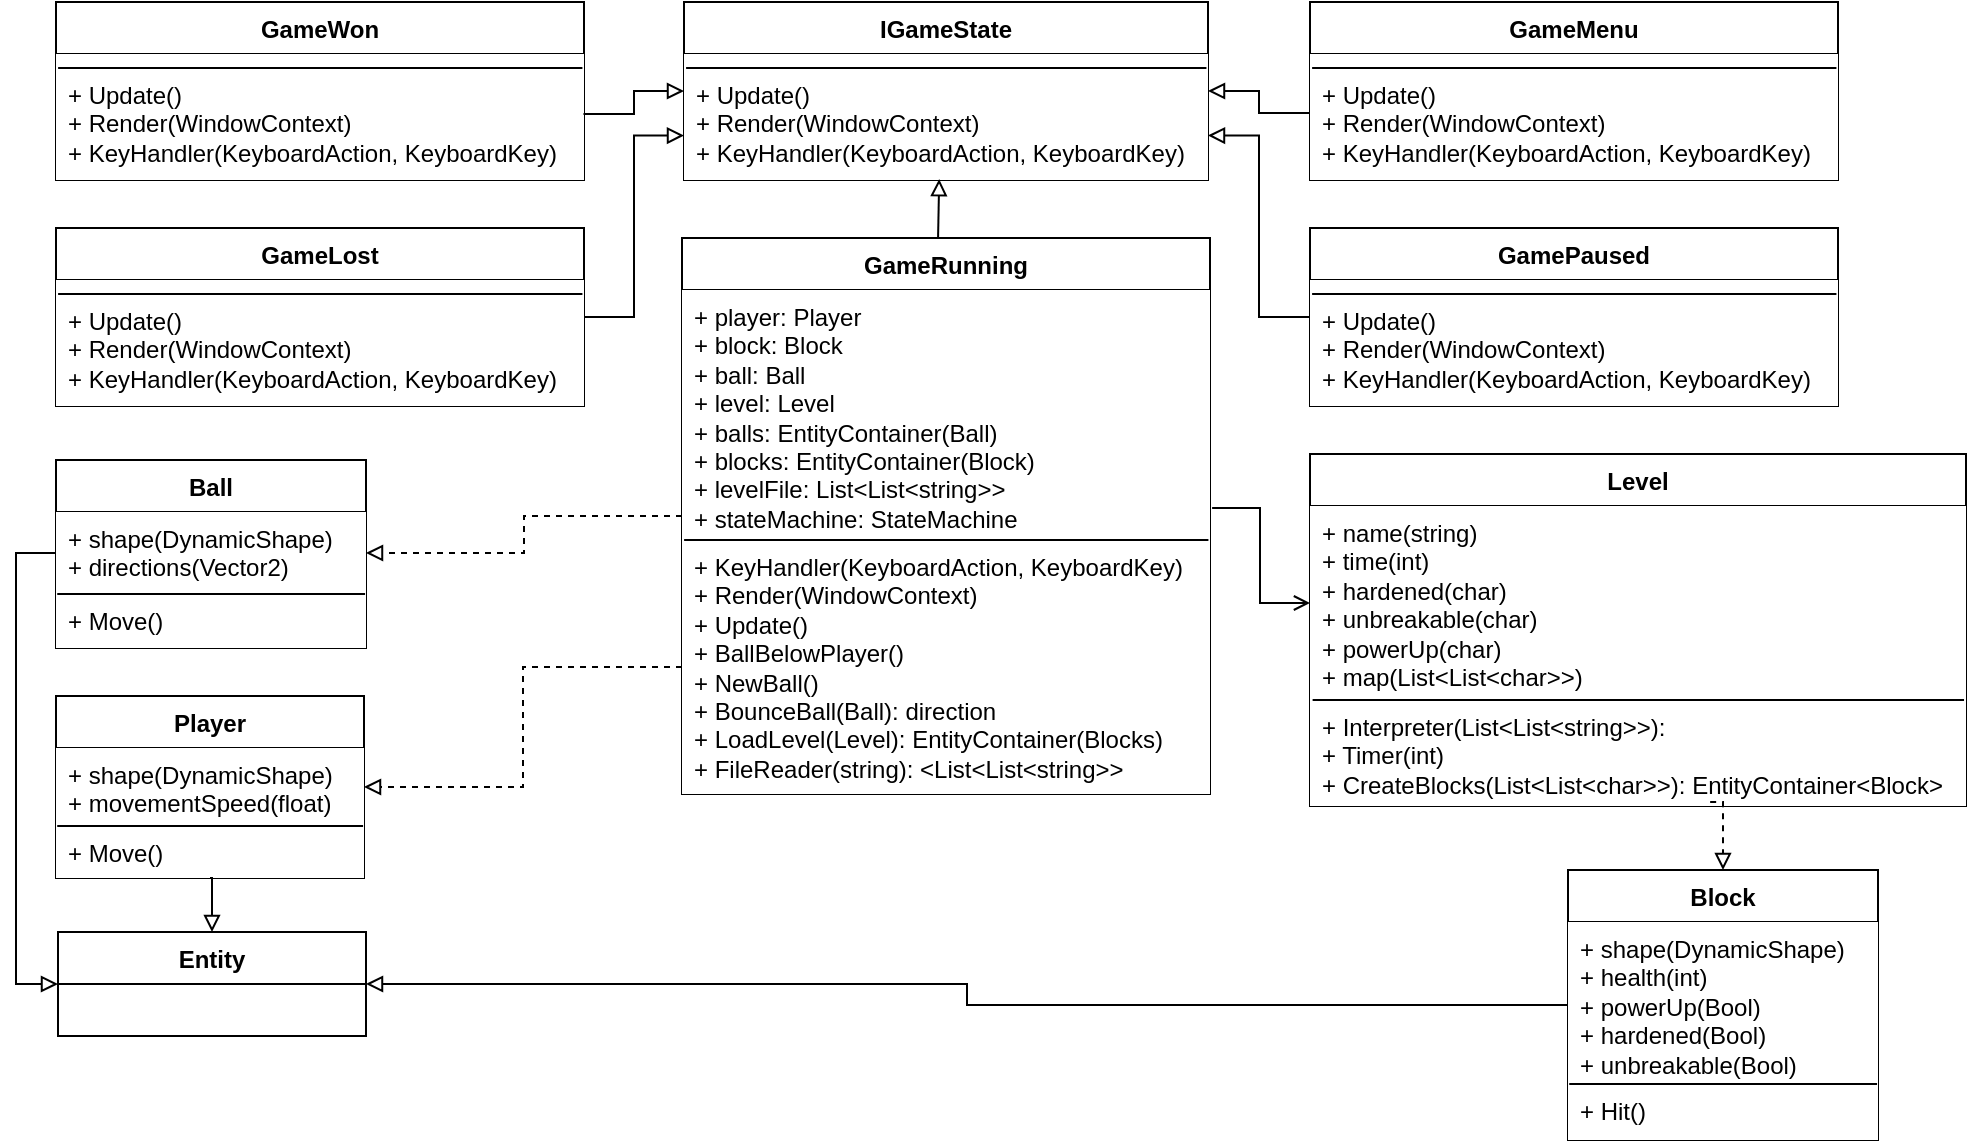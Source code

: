 <mxfile version="26.2.2">
  <diagram name="Page-1" id="8PSKeo-tx-gXYqTEG3-l">
    <mxGraphModel dx="1218" dy="769" grid="0" gridSize="10" guides="1" tooltips="1" connect="1" arrows="1" fold="1" page="1" pageScale="1" pageWidth="1400" pageHeight="850" background="light-dark(#FFFFFF,#FFFFFF)" math="0" shadow="0">
      <root>
        <mxCell id="0" />
        <mxCell id="1" parent="0" />
        <mxCell id="lf4FWqc3Ukv68Ve1qUeO-6" value="&lt;span style=&quot;color: light-dark(rgb(0, 0, 0), rgb(14, 14, 14));&quot;&gt;GameRunning&lt;/span&gt;" style="swimlane;fontStyle=1;align=center;verticalAlign=top;childLayout=stackLayout;horizontal=1;startSize=26;horizontalStack=0;resizeParent=1;resizeParentMax=0;resizeLast=0;collapsible=1;marginBottom=0;whiteSpace=wrap;html=1;strokeColor=light-dark(#000000,#0B0B0B);fillColor=light-dark(#FFFFFF,#FFFFFF);" vertex="1" parent="1">
          <mxGeometry x="352" y="147" width="264" height="278" as="geometry">
            <mxRectangle x="425" y="210" width="100" height="30" as="alternateBounds" />
          </mxGeometry>
        </mxCell>
        <mxCell id="lf4FWqc3Ukv68Ve1qUeO-7" value="&lt;span style=&quot;color: light-dark(rgb(0, 0, 0), rgb(0, 0, 0));&quot;&gt;+ player: Player&lt;/span&gt;&lt;div&gt;&lt;span style=&quot;color: light-dark(rgb(0, 0, 0), rgb(0, 0, 0));&quot;&gt;+ block: Block&lt;/span&gt;&lt;/div&gt;&lt;div&gt;&lt;span style=&quot;color: light-dark(rgb(0, 0, 0), rgb(0, 0, 0));&quot;&gt;+ ball: Ball&lt;/span&gt;&lt;/div&gt;&lt;div&gt;&lt;span style=&quot;color: light-dark(rgb(0, 0, 0), rgb(0, 0, 0));&quot;&gt;&lt;span style=&quot;caret-color: rgb(0, 0, 0);&quot;&gt;+ level: Level&lt;/span&gt;&lt;br&gt;&lt;/span&gt;&lt;/div&gt;&lt;div&gt;&lt;span style=&quot;color: light-dark(rgb(0, 0, 0), rgb(0, 0, 0));&quot;&gt;&lt;span style=&quot;caret-color: rgb(237, 237, 237);&quot;&gt;+ balls: EntityContainer(Ball)&lt;/span&gt;&lt;span style=&quot;caret-color: rgb(0, 0, 0);&quot;&gt;&lt;br&gt;&lt;/span&gt;&lt;/span&gt;&lt;/div&gt;&lt;div&gt;&lt;span style=&quot;color: light-dark(rgb(0, 0, 0), rgb(0, 0, 0));&quot;&gt;&lt;span style=&quot;caret-color: rgb(237, 237, 237);&quot;&gt;+ blocks: EntityContainer(Block)&lt;/span&gt;&lt;span style=&quot;caret-color: rgb(237, 237, 237);&quot;&gt;&lt;br&gt;&lt;/span&gt;&lt;/span&gt;&lt;/div&gt;&lt;div&gt;&lt;span style=&quot;color: light-dark(rgb(0, 0, 0), rgb(0, 0, 0));&quot;&gt;+ levelFile: List&amp;lt;List&amp;lt;string&amp;gt;&amp;gt;&lt;/span&gt;&lt;/div&gt;&lt;div&gt;&lt;span style=&quot;color: light-dark(rgb(0, 0, 0), rgb(0, 0, 0));&quot;&gt;&lt;span style=&quot;caret-color: rgb(237, 237, 237);&quot;&gt;+ stateMachine: StateMachine&lt;/span&gt;&lt;br&gt;&lt;/span&gt;&lt;/div&gt;&lt;div&gt;&lt;span style=&quot;caret-color: rgb(237, 237, 237); color: rgb(0, 0, 0);&quot;&gt;&lt;br&gt;&lt;/span&gt;&lt;/div&gt;" style="text;strokeColor=none;fillColor=light-dark(#FFFFFF,#FEFEFE);align=left;verticalAlign=top;spacingLeft=4;spacingRight=4;overflow=hidden;rotatable=0;points=[[0,0.5],[1,0.5]];portConstraint=eastwest;whiteSpace=wrap;html=1;" vertex="1" parent="lf4FWqc3Ukv68Ve1qUeO-6">
          <mxGeometry y="26" width="264" height="125" as="geometry" />
        </mxCell>
        <mxCell id="lf4FWqc3Ukv68Ve1qUeO-9" value="&lt;span style=&quot;color: light-dark(rgb(0, 0, 0), rgb(0, 0, 0));&quot;&gt;+ KeyHandler(KeyboardAction, KeyboardKey)&lt;/span&gt;&lt;div&gt;&lt;span style=&quot;color: light-dark(rgb(0, 0, 0), rgb(0, 0, 0));&quot;&gt;+ Render(WindowContext)&lt;/span&gt;&lt;/div&gt;&lt;div&gt;&lt;span style=&quot;color: light-dark(rgb(0, 0, 0), rgb(0, 0, 0));&quot;&gt;+ Update()&lt;/span&gt;&lt;/div&gt;&lt;div&gt;&lt;span style=&quot;color: light-dark(rgb(0, 0, 0), rgb(0, 0, 0));&quot;&gt;+ BallBelowPlayer()&lt;/span&gt;&lt;/div&gt;&lt;div&gt;&lt;span style=&quot;color: light-dark(rgb(0, 0, 0), rgb(0, 0, 0));&quot;&gt;+ NewBall()&lt;/span&gt;&lt;/div&gt;&lt;div&gt;&lt;span style=&quot;color: light-dark(rgb(0, 0, 0), rgb(0, 0, 0));&quot;&gt;+ BounceBall(Ball): direction&lt;/span&gt;&lt;/div&gt;&lt;div&gt;&lt;span style=&quot;color: light-dark(rgb(0, 0, 0), rgb(0, 0, 0));&quot;&gt;+ LoadLevel(Level): &lt;span style=&quot;white-space: pre;&quot;&gt;EntityContainer(Blocks)&lt;/span&gt;&lt;/span&gt;&lt;/div&gt;&lt;div&gt;&lt;span style=&quot;color: light-dark(rgb(0, 0, 0), rgb(0, 0, 0));&quot;&gt;+ FileReader(string): &amp;lt;List&amp;lt;List&amp;lt;string&amp;gt;&amp;gt;&lt;/span&gt;&lt;/div&gt;&lt;div&gt;&lt;br&gt;&lt;/div&gt;" style="text;strokeColor=none;fillColor=light-dark(#FFFFFF,#FFFFFF);align=left;verticalAlign=top;spacingLeft=4;spacingRight=4;overflow=hidden;rotatable=0;points=[[0,0.5],[1,0.5]];portConstraint=eastwest;whiteSpace=wrap;html=1;" vertex="1" parent="lf4FWqc3Ukv68Ve1qUeO-6">
          <mxGeometry y="151" width="264" height="127" as="geometry" />
        </mxCell>
        <mxCell id="lf4FWqc3Ukv68Ve1qUeO-27" value="" style="endArrow=none;html=1;rounded=0;exitX=0.004;exitY=0;exitDx=0;exitDy=0;exitPerimeter=0;entryX=0.997;entryY=1;entryDx=0;entryDy=0;entryPerimeter=0;strokeColor=light-dark(#000000,#000000);" edge="1" parent="lf4FWqc3Ukv68Ve1qUeO-6" source="lf4FWqc3Ukv68Ve1qUeO-9" target="lf4FWqc3Ukv68Ve1qUeO-7">
          <mxGeometry width="50" height="50" relative="1" as="geometry">
            <mxPoint x="85" y="120" as="sourcePoint" />
            <mxPoint x="135" y="70" as="targetPoint" />
          </mxGeometry>
        </mxCell>
        <mxCell id="lf4FWqc3Ukv68Ve1qUeO-32" value="&lt;span style=&quot;color: light-dark(rgb(0, 0, 0), rgb(14, 14, 14));&quot;&gt;IGameState&lt;/span&gt;" style="swimlane;fontStyle=1;align=center;verticalAlign=top;childLayout=stackLayout;horizontal=1;startSize=26;horizontalStack=0;resizeParent=1;resizeParentMax=0;resizeLast=0;collapsible=1;marginBottom=0;whiteSpace=wrap;html=1;strokeColor=light-dark(#000000,#0B0B0B);fillColor=light-dark(#FFFFFF,#FFFFFF);" vertex="1" parent="1">
          <mxGeometry x="353" y="29" width="262" height="89" as="geometry">
            <mxRectangle x="425" y="210" width="100" height="30" as="alternateBounds" />
          </mxGeometry>
        </mxCell>
        <mxCell id="lf4FWqc3Ukv68Ve1qUeO-33" value="" style="text;strokeColor=none;fillColor=light-dark(#FFFFFF,#FEFEFE);align=left;verticalAlign=top;spacingLeft=4;spacingRight=4;overflow=hidden;rotatable=0;points=[[0,0.5],[1,0.5]];portConstraint=eastwest;whiteSpace=wrap;html=1;" vertex="1" parent="lf4FWqc3Ukv68Ve1qUeO-32">
          <mxGeometry y="26" width="262" height="7" as="geometry" />
        </mxCell>
        <mxCell id="lf4FWqc3Ukv68Ve1qUeO-34" value="&lt;span style=&quot;caret-color: rgb(237, 237, 237); color: light-dark(rgb(0, 0, 0), rgb(0, 0, 0));&quot;&gt;+ Update()&lt;/span&gt;&lt;div&gt;&lt;span style=&quot;caret-color: rgb(237, 237, 237); color: light-dark(rgb(0, 0, 0), rgb(0, 0, 0));&quot;&gt;+ Render(WindowContext)&lt;/span&gt;&lt;/div&gt;&lt;div&gt;&lt;span style=&quot;caret-color: rgb(237, 237, 237); color: light-dark(rgb(0, 0, 0), rgb(0, 0, 0));&quot;&gt;+ KeyHandler(KeyboardAction, KeyboardKey)&lt;/span&gt;&lt;/div&gt;" style="text;strokeColor=none;fillColor=light-dark(#FFFFFF,#FFFFFF);align=left;verticalAlign=top;spacingLeft=4;spacingRight=4;overflow=hidden;rotatable=0;points=[[0,0.5],[1,0.5]];portConstraint=eastwest;whiteSpace=wrap;html=1;" vertex="1" parent="lf4FWqc3Ukv68Ve1qUeO-32">
          <mxGeometry y="33" width="262" height="56" as="geometry" />
        </mxCell>
        <mxCell id="lf4FWqc3Ukv68Ve1qUeO-35" value="" style="endArrow=none;html=1;rounded=0;exitX=0.004;exitY=0;exitDx=0;exitDy=0;exitPerimeter=0;entryX=0.997;entryY=1;entryDx=0;entryDy=0;entryPerimeter=0;strokeColor=light-dark(#000000,#000000);" edge="1" parent="lf4FWqc3Ukv68Ve1qUeO-32" source="lf4FWqc3Ukv68Ve1qUeO-34" target="lf4FWqc3Ukv68Ve1qUeO-33">
          <mxGeometry width="50" height="50" relative="1" as="geometry">
            <mxPoint x="85" y="120" as="sourcePoint" />
            <mxPoint x="135" y="70" as="targetPoint" />
          </mxGeometry>
        </mxCell>
        <mxCell id="lf4FWqc3Ukv68Ve1qUeO-36" value="&lt;span style=&quot;color: light-dark(rgb(0, 0, 0), rgb(14, 14, 14));&quot;&gt;GameWon&lt;/span&gt;" style="swimlane;fontStyle=1;align=center;verticalAlign=top;childLayout=stackLayout;horizontal=1;startSize=26;horizontalStack=0;resizeParent=1;resizeParentMax=0;resizeLast=0;collapsible=1;marginBottom=0;whiteSpace=wrap;html=1;strokeColor=light-dark(#000000,#0B0B0B);fillColor=light-dark(#FFFFFF,#FFFFFF);" vertex="1" parent="1">
          <mxGeometry x="39" y="29" width="264" height="89" as="geometry">
            <mxRectangle x="425" y="210" width="100" height="30" as="alternateBounds" />
          </mxGeometry>
        </mxCell>
        <mxCell id="lf4FWqc3Ukv68Ve1qUeO-37" value="" style="text;strokeColor=none;fillColor=light-dark(#FFFFFF,#FEFEFE);align=left;verticalAlign=top;spacingLeft=4;spacingRight=4;overflow=hidden;rotatable=0;points=[[0,0.5],[1,0.5]];portConstraint=eastwest;whiteSpace=wrap;html=1;" vertex="1" parent="lf4FWqc3Ukv68Ve1qUeO-36">
          <mxGeometry y="26" width="264" height="7" as="geometry" />
        </mxCell>
        <mxCell id="lf4FWqc3Ukv68Ve1qUeO-38" value="&lt;span style=&quot;caret-color: rgb(237, 237, 237); color: light-dark(rgb(0, 0, 0), rgb(0, 0, 0));&quot;&gt;+ Update()&lt;/span&gt;&lt;div&gt;&lt;span style=&quot;caret-color: rgb(237, 237, 237); color: light-dark(rgb(0, 0, 0), rgb(0, 0, 0));&quot;&gt;+ Render(WindowContext)&lt;/span&gt;&lt;/div&gt;&lt;div&gt;&lt;span style=&quot;caret-color: rgb(237, 237, 237); color: light-dark(rgb(0, 0, 0), rgb(0, 0, 0));&quot;&gt;+ KeyHandler(KeyboardAction, KeyboardKey)&lt;/span&gt;&lt;/div&gt;" style="text;strokeColor=none;fillColor=light-dark(#FFFFFF,#FFFFFF);align=left;verticalAlign=top;spacingLeft=4;spacingRight=4;overflow=hidden;rotatable=0;points=[[0,0.5],[1,0.5]];portConstraint=eastwest;whiteSpace=wrap;html=1;" vertex="1" parent="lf4FWqc3Ukv68Ve1qUeO-36">
          <mxGeometry y="33" width="264" height="56" as="geometry" />
        </mxCell>
        <mxCell id="lf4FWqc3Ukv68Ve1qUeO-39" value="" style="endArrow=none;html=1;rounded=0;exitX=0.004;exitY=0;exitDx=0;exitDy=0;exitPerimeter=0;entryX=0.997;entryY=1;entryDx=0;entryDy=0;entryPerimeter=0;strokeColor=light-dark(#000000,#000000);" edge="1" parent="lf4FWqc3Ukv68Ve1qUeO-36" source="lf4FWqc3Ukv68Ve1qUeO-38" target="lf4FWqc3Ukv68Ve1qUeO-37">
          <mxGeometry width="50" height="50" relative="1" as="geometry">
            <mxPoint x="85" y="120" as="sourcePoint" />
            <mxPoint x="135" y="70" as="targetPoint" />
          </mxGeometry>
        </mxCell>
        <mxCell id="lf4FWqc3Ukv68Ve1qUeO-40" value="&lt;font&gt;&lt;span style=&quot;caret-color: rgb(14, 14, 14); color: light-dark(rgb(0, 0, 0), rgb(0, 0, 0));&quot;&gt;GameMenu&lt;/span&gt;&lt;/font&gt;" style="swimlane;fontStyle=1;align=center;verticalAlign=top;childLayout=stackLayout;horizontal=1;startSize=26;horizontalStack=0;resizeParent=1;resizeParentMax=0;resizeLast=0;collapsible=1;marginBottom=0;whiteSpace=wrap;html=1;strokeColor=light-dark(#000000,#0B0B0B);fillColor=light-dark(#FFFFFF,#FFFFFF);" vertex="1" parent="1">
          <mxGeometry x="666" y="29" width="264" height="89" as="geometry">
            <mxRectangle x="425" y="210" width="100" height="30" as="alternateBounds" />
          </mxGeometry>
        </mxCell>
        <mxCell id="lf4FWqc3Ukv68Ve1qUeO-41" value="" style="text;strokeColor=none;fillColor=light-dark(#FFFFFF,#FEFEFE);align=left;verticalAlign=top;spacingLeft=4;spacingRight=4;overflow=hidden;rotatable=0;points=[[0,0.5],[1,0.5]];portConstraint=eastwest;whiteSpace=wrap;html=1;" vertex="1" parent="lf4FWqc3Ukv68Ve1qUeO-40">
          <mxGeometry y="26" width="264" height="7" as="geometry" />
        </mxCell>
        <mxCell id="lf4FWqc3Ukv68Ve1qUeO-42" value="&lt;span style=&quot;caret-color: rgb(237, 237, 237); color: light-dark(rgb(0, 0, 0), rgb(0, 0, 0));&quot;&gt;+ Update()&lt;/span&gt;&lt;div&gt;&lt;span style=&quot;caret-color: rgb(237, 237, 237); color: light-dark(rgb(0, 0, 0), rgb(0, 0, 0));&quot;&gt;+ Render(WindowContext)&lt;/span&gt;&lt;/div&gt;&lt;div&gt;&lt;span style=&quot;caret-color: rgb(237, 237, 237); color: light-dark(rgb(0, 0, 0), rgb(0, 0, 0));&quot;&gt;+ KeyHandler(KeyboardAction, KeyboardKey)&lt;/span&gt;&lt;/div&gt;" style="text;strokeColor=none;fillColor=light-dark(#FFFFFF,#FFFFFF);align=left;verticalAlign=top;spacingLeft=4;spacingRight=4;overflow=hidden;rotatable=0;points=[[0,0.5],[1,0.5]];portConstraint=eastwest;whiteSpace=wrap;html=1;" vertex="1" parent="lf4FWqc3Ukv68Ve1qUeO-40">
          <mxGeometry y="33" width="264" height="56" as="geometry" />
        </mxCell>
        <mxCell id="lf4FWqc3Ukv68Ve1qUeO-43" value="" style="endArrow=none;html=1;rounded=0;exitX=0.004;exitY=0;exitDx=0;exitDy=0;exitPerimeter=0;entryX=0.997;entryY=1;entryDx=0;entryDy=0;entryPerimeter=0;strokeColor=light-dark(#000000,#000000);" edge="1" parent="lf4FWqc3Ukv68Ve1qUeO-40" source="lf4FWqc3Ukv68Ve1qUeO-42" target="lf4FWqc3Ukv68Ve1qUeO-41">
          <mxGeometry width="50" height="50" relative="1" as="geometry">
            <mxPoint x="85" y="120" as="sourcePoint" />
            <mxPoint x="135" y="70" as="targetPoint" />
          </mxGeometry>
        </mxCell>
        <mxCell id="lf4FWqc3Ukv68Ve1qUeO-65" value="" style="edgeStyle=orthogonalEdgeStyle;rounded=0;orthogonalLoop=1;jettySize=auto;html=1;entryX=0;entryY=0.75;entryDx=0;entryDy=0;exitX=1;exitY=0.5;exitDx=0;exitDy=0;strokeColor=light-dark(#000000,#000000);endArrow=block;endFill=0;" edge="1" parent="1" source="lf4FWqc3Ukv68Ve1qUeO-44" target="lf4FWqc3Ukv68Ve1qUeO-32">
          <mxGeometry relative="1" as="geometry" />
        </mxCell>
        <mxCell id="lf4FWqc3Ukv68Ve1qUeO-44" value="&lt;span style=&quot;color: light-dark(rgb(0, 0, 0), rgb(14, 14, 14));&quot;&gt;GameLost&lt;/span&gt;" style="swimlane;fontStyle=1;align=center;verticalAlign=top;childLayout=stackLayout;horizontal=1;startSize=26;horizontalStack=0;resizeParent=1;resizeParentMax=0;resizeLast=0;collapsible=1;marginBottom=0;whiteSpace=wrap;html=1;strokeColor=light-dark(#000000,#0B0B0B);fillColor=light-dark(#FFFFFF,#FFFFFF);" vertex="1" parent="1">
          <mxGeometry x="39" y="142" width="264" height="89" as="geometry">
            <mxRectangle x="425" y="210" width="100" height="30" as="alternateBounds" />
          </mxGeometry>
        </mxCell>
        <mxCell id="lf4FWqc3Ukv68Ve1qUeO-45" value="" style="text;strokeColor=none;fillColor=light-dark(#FFFFFF,#FEFEFE);align=left;verticalAlign=top;spacingLeft=4;spacingRight=4;overflow=hidden;rotatable=0;points=[[0,0.5],[1,0.5]];portConstraint=eastwest;whiteSpace=wrap;html=1;" vertex="1" parent="lf4FWqc3Ukv68Ve1qUeO-44">
          <mxGeometry y="26" width="264" height="7" as="geometry" />
        </mxCell>
        <mxCell id="lf4FWqc3Ukv68Ve1qUeO-46" value="&lt;span style=&quot;caret-color: rgb(237, 237, 237); color: light-dark(rgb(0, 0, 0), rgb(0, 0, 0));&quot;&gt;+ Update()&lt;/span&gt;&lt;div&gt;&lt;span style=&quot;caret-color: rgb(237, 237, 237); color: light-dark(rgb(0, 0, 0), rgb(0, 0, 0));&quot;&gt;+ Render(WindowContext)&lt;/span&gt;&lt;/div&gt;&lt;div&gt;&lt;span style=&quot;caret-color: rgb(237, 237, 237); color: light-dark(rgb(0, 0, 0), rgb(0, 0, 0));&quot;&gt;+ KeyHandler(KeyboardAction, KeyboardKey)&lt;/span&gt;&lt;/div&gt;" style="text;strokeColor=none;fillColor=light-dark(#FFFFFF,#FFFFFF);align=left;verticalAlign=top;spacingLeft=4;spacingRight=4;overflow=hidden;rotatable=0;points=[[0,0.5],[1,0.5]];portConstraint=eastwest;whiteSpace=wrap;html=1;" vertex="1" parent="lf4FWqc3Ukv68Ve1qUeO-44">
          <mxGeometry y="33" width="264" height="56" as="geometry" />
        </mxCell>
        <mxCell id="lf4FWqc3Ukv68Ve1qUeO-47" value="" style="endArrow=none;html=1;rounded=0;exitX=0.004;exitY=0;exitDx=0;exitDy=0;exitPerimeter=0;entryX=0.997;entryY=1;entryDx=0;entryDy=0;entryPerimeter=0;strokeColor=light-dark(#000000,#000000);" edge="1" parent="lf4FWqc3Ukv68Ve1qUeO-44" source="lf4FWqc3Ukv68Ve1qUeO-46" target="lf4FWqc3Ukv68Ve1qUeO-45">
          <mxGeometry width="50" height="50" relative="1" as="geometry">
            <mxPoint x="85" y="120" as="sourcePoint" />
            <mxPoint x="135" y="70" as="targetPoint" />
          </mxGeometry>
        </mxCell>
        <mxCell id="lf4FWqc3Ukv68Ve1qUeO-59" value="" style="edgeStyle=orthogonalEdgeStyle;rounded=0;orthogonalLoop=1;jettySize=auto;html=1;strokeColor=light-dark(#000000,#000000);endArrow=block;endFill=0;entryX=1;entryY=0.75;entryDx=0;entryDy=0;" edge="1" parent="1" source="lf4FWqc3Ukv68Ve1qUeO-48" target="lf4FWqc3Ukv68Ve1qUeO-32">
          <mxGeometry relative="1" as="geometry" />
        </mxCell>
        <mxCell id="lf4FWqc3Ukv68Ve1qUeO-48" value="&lt;font&gt;&lt;span style=&quot;caret-color: rgb(14, 14, 14); color: light-dark(rgb(0, 0, 0), rgb(0, 0, 0));&quot;&gt;GamePaused&lt;/span&gt;&lt;/font&gt;" style="swimlane;fontStyle=1;align=center;verticalAlign=top;childLayout=stackLayout;horizontal=1;startSize=26;horizontalStack=0;resizeParent=1;resizeParentMax=0;resizeLast=0;collapsible=1;marginBottom=0;whiteSpace=wrap;html=1;strokeColor=light-dark(#000000,#0B0B0B);fillColor=light-dark(#FFFFFF,#FFFFFF);" vertex="1" parent="1">
          <mxGeometry x="666" y="142" width="264" height="89" as="geometry">
            <mxRectangle x="425" y="210" width="100" height="30" as="alternateBounds" />
          </mxGeometry>
        </mxCell>
        <mxCell id="lf4FWqc3Ukv68Ve1qUeO-49" value="" style="text;strokeColor=none;fillColor=light-dark(#FFFFFF,#FEFEFE);align=left;verticalAlign=top;spacingLeft=4;spacingRight=4;overflow=hidden;rotatable=0;points=[[0,0.5],[1,0.5]];portConstraint=eastwest;whiteSpace=wrap;html=1;" vertex="1" parent="lf4FWqc3Ukv68Ve1qUeO-48">
          <mxGeometry y="26" width="264" height="7" as="geometry" />
        </mxCell>
        <mxCell id="lf4FWqc3Ukv68Ve1qUeO-50" value="&lt;span style=&quot;caret-color: rgb(237, 237, 237); color: light-dark(rgb(0, 0, 0), rgb(0, 0, 0));&quot;&gt;+ Update()&lt;/span&gt;&lt;div&gt;&lt;span style=&quot;caret-color: rgb(237, 237, 237); color: light-dark(rgb(0, 0, 0), rgb(0, 0, 0));&quot;&gt;+ Render(WindowContext)&lt;/span&gt;&lt;/div&gt;&lt;div&gt;&lt;span style=&quot;caret-color: rgb(237, 237, 237); color: light-dark(rgb(0, 0, 0), rgb(0, 0, 0));&quot;&gt;+ KeyHandler(KeyboardAction, KeyboardKey)&lt;/span&gt;&lt;/div&gt;" style="text;strokeColor=none;fillColor=light-dark(#FFFFFF,#FFFFFF);align=left;verticalAlign=top;spacingLeft=4;spacingRight=4;overflow=hidden;rotatable=0;points=[[0,0.5],[1,0.5]];portConstraint=eastwest;whiteSpace=wrap;html=1;" vertex="1" parent="lf4FWqc3Ukv68Ve1qUeO-48">
          <mxGeometry y="33" width="264" height="56" as="geometry" />
        </mxCell>
        <mxCell id="lf4FWqc3Ukv68Ve1qUeO-51" value="" style="endArrow=none;html=1;rounded=0;exitX=0.004;exitY=0;exitDx=0;exitDy=0;exitPerimeter=0;entryX=0.997;entryY=1;entryDx=0;entryDy=0;entryPerimeter=0;strokeColor=light-dark(#000000,#000000);" edge="1" parent="lf4FWqc3Ukv68Ve1qUeO-48" source="lf4FWqc3Ukv68Ve1qUeO-50" target="lf4FWqc3Ukv68Ve1qUeO-49">
          <mxGeometry width="50" height="50" relative="1" as="geometry">
            <mxPoint x="85" y="120" as="sourcePoint" />
            <mxPoint x="135" y="70" as="targetPoint" />
          </mxGeometry>
        </mxCell>
        <mxCell id="lf4FWqc3Ukv68Ve1qUeO-62" value="" style="edgeStyle=orthogonalEdgeStyle;rounded=0;orthogonalLoop=1;jettySize=auto;html=1;strokeColor=light-dark(#000000,#000000);endArrow=block;endFill=0;entryX=1;entryY=0.5;entryDx=0;entryDy=0;exitX=-0.001;exitY=0.401;exitDx=0;exitDy=0;exitPerimeter=0;" edge="1" parent="1" source="lf4FWqc3Ukv68Ve1qUeO-42" target="lf4FWqc3Ukv68Ve1qUeO-32">
          <mxGeometry relative="1" as="geometry">
            <mxPoint x="669" y="96" as="sourcePoint" />
            <mxPoint x="619" y="125" as="targetPoint" />
          </mxGeometry>
        </mxCell>
        <mxCell id="lf4FWqc3Ukv68Ve1qUeO-63" value="" style="edgeStyle=orthogonalEdgeStyle;rounded=0;orthogonalLoop=1;jettySize=auto;html=1;strokeColor=light-dark(#000000,#000000);endArrow=block;endFill=0;entryX=0.487;entryY=0.992;entryDx=0;entryDy=0;exitX=0.485;exitY=-0.001;exitDx=0;exitDy=0;exitPerimeter=0;entryPerimeter=0;" edge="1" parent="1" source="lf4FWqc3Ukv68Ve1qUeO-6" target="lf4FWqc3Ukv68Ve1qUeO-34">
          <mxGeometry relative="1" as="geometry">
            <mxPoint x="676" y="94" as="sourcePoint" />
            <mxPoint x="625" y="84" as="targetPoint" />
          </mxGeometry>
        </mxCell>
        <mxCell id="lf4FWqc3Ukv68Ve1qUeO-66" value="" style="edgeStyle=orthogonalEdgeStyle;rounded=0;orthogonalLoop=1;jettySize=auto;html=1;entryX=0;entryY=0.5;entryDx=0;entryDy=0;exitX=0.999;exitY=0.411;exitDx=0;exitDy=0;strokeColor=light-dark(#000000,#000000);endArrow=block;endFill=0;exitPerimeter=0;" edge="1" parent="1" source="lf4FWqc3Ukv68Ve1qUeO-38" target="lf4FWqc3Ukv68Ve1qUeO-32">
          <mxGeometry relative="1" as="geometry">
            <mxPoint x="313" y="202" as="sourcePoint" />
            <mxPoint x="363" y="106" as="targetPoint" />
          </mxGeometry>
        </mxCell>
        <mxCell id="lf4FWqc3Ukv68Ve1qUeO-67" value="&lt;font&gt;&lt;span style=&quot;caret-color: rgb(14, 14, 14); color: light-dark(rgb(0, 0, 0), rgb(0, 0, 0));&quot;&gt;Player&lt;/span&gt;&lt;/font&gt;" style="swimlane;fontStyle=1;align=center;verticalAlign=top;childLayout=stackLayout;horizontal=1;startSize=26;horizontalStack=0;resizeParent=1;resizeParentMax=0;resizeLast=0;collapsible=1;marginBottom=0;whiteSpace=wrap;html=1;strokeColor=light-dark(#000000,#0B0B0B);fillColor=light-dark(#FFFFFF,#FFFFFF);" vertex="1" parent="1">
          <mxGeometry x="39" y="376" width="154" height="91" as="geometry">
            <mxRectangle x="425" y="210" width="100" height="30" as="alternateBounds" />
          </mxGeometry>
        </mxCell>
        <mxCell id="lf4FWqc3Ukv68Ve1qUeO-68" value="&lt;span style=&quot;color: light-dark(rgb(0, 0, 0), rgb(0, 0, 0));&quot;&gt;+ shape(DynamicShape)&lt;/span&gt;&lt;div&gt;&lt;span style=&quot;color: light-dark(rgb(0, 0, 0), rgb(0, 0, 0));&quot;&gt;+ movementSpeed(float)&lt;/span&gt;&lt;/div&gt;" style="text;strokeColor=none;fillColor=light-dark(#FFFFFF,#FEFEFE);align=left;verticalAlign=top;spacingLeft=4;spacingRight=4;overflow=hidden;rotatable=0;points=[[0,0.5],[1,0.5]];portConstraint=eastwest;whiteSpace=wrap;html=1;" vertex="1" parent="lf4FWqc3Ukv68Ve1qUeO-67">
          <mxGeometry y="26" width="154" height="39" as="geometry" />
        </mxCell>
        <mxCell id="lf4FWqc3Ukv68Ve1qUeO-69" value="&lt;span style=&quot;caret-color: rgb(237, 237, 237); color: light-dark(rgb(0, 0, 0), rgb(0, 0, 0));&quot;&gt;+ Move()&lt;/span&gt;&lt;div&gt;&lt;br&gt;&lt;/div&gt;" style="text;strokeColor=none;fillColor=light-dark(#FFFFFF,#FFFFFF);align=left;verticalAlign=top;spacingLeft=4;spacingRight=4;overflow=hidden;rotatable=0;points=[[0,0.5],[1,0.5]];portConstraint=eastwest;whiteSpace=wrap;html=1;" vertex="1" parent="lf4FWqc3Ukv68Ve1qUeO-67">
          <mxGeometry y="65" width="154" height="26" as="geometry" />
        </mxCell>
        <mxCell id="lf4FWqc3Ukv68Ve1qUeO-70" value="" style="endArrow=none;html=1;rounded=0;exitX=0.004;exitY=0;exitDx=0;exitDy=0;exitPerimeter=0;entryX=0.997;entryY=1;entryDx=0;entryDy=0;entryPerimeter=0;strokeColor=light-dark(#000000,#000000);" edge="1" parent="lf4FWqc3Ukv68Ve1qUeO-67" source="lf4FWqc3Ukv68Ve1qUeO-69" target="lf4FWqc3Ukv68Ve1qUeO-68">
          <mxGeometry width="50" height="50" relative="1" as="geometry">
            <mxPoint x="85" y="120" as="sourcePoint" />
            <mxPoint x="135" y="70" as="targetPoint" />
          </mxGeometry>
        </mxCell>
        <mxCell id="lf4FWqc3Ukv68Ve1qUeO-71" value="&lt;font&gt;&lt;span style=&quot;caret-color: rgb(14, 14, 14); color: light-dark(rgb(0, 0, 0), rgb(0, 0, 0));&quot;&gt;Block&lt;/span&gt;&lt;/font&gt;" style="swimlane;fontStyle=1;align=center;verticalAlign=top;childLayout=stackLayout;horizontal=1;startSize=26;horizontalStack=0;resizeParent=1;resizeParentMax=0;resizeLast=0;collapsible=1;marginBottom=0;whiteSpace=wrap;html=1;strokeColor=light-dark(#000000,#0B0B0B);fillColor=light-dark(#FFFFFF,#FFFFFF);" vertex="1" parent="1">
          <mxGeometry x="795" y="463" width="155" height="135" as="geometry">
            <mxRectangle x="425" y="210" width="100" height="30" as="alternateBounds" />
          </mxGeometry>
        </mxCell>
        <mxCell id="lf4FWqc3Ukv68Ve1qUeO-72" value="&lt;span style=&quot;color: light-dark(rgb(0, 0, 0), rgb(0, 0, 0));&quot;&gt;+ shape(DynamicShape)&lt;/span&gt;&lt;div&gt;&lt;span style=&quot;color: light-dark(rgb(0, 0, 0), rgb(0, 0, 0));&quot;&gt;+ health(int)&lt;/span&gt;&lt;/div&gt;&lt;div&gt;&lt;span style=&quot;color: light-dark(rgb(0, 0, 0), rgb(0, 0, 0));&quot;&gt;+ powerUp(Bool)&lt;/span&gt;&lt;/div&gt;&lt;div&gt;&lt;span style=&quot;color: light-dark(rgb(0, 0, 0), rgb(0, 0, 0));&quot;&gt;+ hardened(Bool)&lt;/span&gt;&lt;/div&gt;&lt;div&gt;&lt;span style=&quot;color: light-dark(rgb(0, 0, 0), rgb(0, 0, 0));&quot;&gt;+ unbreakable(Bool)&lt;/span&gt;&lt;/div&gt;" style="text;strokeColor=none;fillColor=light-dark(#FFFFFF,#FEFEFE);align=left;verticalAlign=top;spacingLeft=4;spacingRight=4;overflow=hidden;rotatable=0;points=[[0,0.5],[1,0.5]];portConstraint=eastwest;whiteSpace=wrap;html=1;" vertex="1" parent="lf4FWqc3Ukv68Ve1qUeO-71">
          <mxGeometry y="26" width="155" height="81" as="geometry" />
        </mxCell>
        <mxCell id="lf4FWqc3Ukv68Ve1qUeO-73" value="&lt;font&gt;&lt;span style=&quot;caret-color: rgb(33, 33, 33); color: light-dark(rgb(0, 0, 0), rgb(0, 0, 0));&quot;&gt;+ Hit()&lt;/span&gt;&lt;/font&gt;" style="text;strokeColor=none;fillColor=light-dark(#FFFFFF,#FFFFFF);align=left;verticalAlign=top;spacingLeft=4;spacingRight=4;overflow=hidden;rotatable=0;points=[[0,0.5],[1,0.5]];portConstraint=eastwest;whiteSpace=wrap;html=1;" vertex="1" parent="lf4FWqc3Ukv68Ve1qUeO-71">
          <mxGeometry y="107" width="155" height="28" as="geometry" />
        </mxCell>
        <mxCell id="lf4FWqc3Ukv68Ve1qUeO-74" value="" style="endArrow=none;html=1;rounded=0;exitX=0.004;exitY=0;exitDx=0;exitDy=0;exitPerimeter=0;entryX=0.997;entryY=1;entryDx=0;entryDy=0;entryPerimeter=0;strokeColor=light-dark(#000000,#000000);" edge="1" parent="lf4FWqc3Ukv68Ve1qUeO-71" source="lf4FWqc3Ukv68Ve1qUeO-73" target="lf4FWqc3Ukv68Ve1qUeO-72">
          <mxGeometry width="50" height="50" relative="1" as="geometry">
            <mxPoint x="85" y="120" as="sourcePoint" />
            <mxPoint x="135" y="70" as="targetPoint" />
          </mxGeometry>
        </mxCell>
        <mxCell id="lf4FWqc3Ukv68Ve1qUeO-75" value="&lt;font&gt;&lt;span style=&quot;caret-color: rgb(14, 14, 14); color: light-dark(rgb(0, 0, 0), rgb(0, 0, 0));&quot;&gt;Ball&lt;/span&gt;&lt;/font&gt;" style="swimlane;fontStyle=1;align=center;verticalAlign=top;childLayout=stackLayout;horizontal=1;startSize=26;horizontalStack=0;resizeParent=1;resizeParentMax=0;resizeLast=0;collapsible=1;marginBottom=0;whiteSpace=wrap;html=1;strokeColor=light-dark(#000000,#0B0B0B);fillColor=light-dark(#FFFFFF,#FFFFFF);" vertex="1" parent="1">
          <mxGeometry x="39" y="258" width="155" height="94" as="geometry">
            <mxRectangle x="425" y="210" width="100" height="30" as="alternateBounds" />
          </mxGeometry>
        </mxCell>
        <mxCell id="lf4FWqc3Ukv68Ve1qUeO-76" value="&lt;span style=&quot;box-shadow: none !important; font-family: Helvetica; font-size: 12px; font-style: normal; font-variant-caps: normal; font-weight: 400; letter-spacing: normal; orphans: auto; text-align: left; text-indent: 0px; text-transform: none; white-space: normal; widows: auto; word-spacing: 0px; -webkit-text-stroke-width: 0px; text-decoration: none; color: light-dark(rgb(0, 0, 0), rgb(0, 0, 0));&quot;&gt;+ shape(DynamicShape)&lt;/span&gt;&lt;div style=&quot;caret-color: rgb(255, 255, 255); color: rgb(255, 255, 255); font-family: Helvetica; font-size: 12px; font-style: normal; font-variant-caps: normal; font-weight: 400; letter-spacing: normal; text-align: left; text-indent: 0px; text-transform: none; white-space: normal; word-spacing: 0px; -webkit-text-stroke-width: 0px; text-decoration: none; box-shadow: none !important;&quot;&gt;&lt;span style=&quot;box-shadow: none !important; color: light-dark(rgb(0, 0, 0), rgb(0, 0, 0));&quot;&gt;+ directions(Vector2)&lt;/span&gt;&lt;/div&gt;" style="text;strokeColor=none;fillColor=light-dark(#FFFFFF,#FEFEFE);align=left;verticalAlign=top;spacingLeft=4;spacingRight=4;overflow=hidden;rotatable=0;points=[[0,0.5],[1,0.5]];portConstraint=eastwest;whiteSpace=wrap;html=1;" vertex="1" parent="lf4FWqc3Ukv68Ve1qUeO-75">
          <mxGeometry y="26" width="155" height="41" as="geometry" />
        </mxCell>
        <mxCell id="lf4FWqc3Ukv68Ve1qUeO-77" value="&lt;font&gt;&lt;span style=&quot;caret-color: rgb(33, 33, 33); color: light-dark(rgb(0, 0, 0), rgb(0, 0, 0));&quot;&gt;+ Move()&lt;/span&gt;&lt;/font&gt;" style="text;strokeColor=none;fillColor=light-dark(#FFFFFF,#FFFFFF);align=left;verticalAlign=top;spacingLeft=4;spacingRight=4;overflow=hidden;rotatable=0;points=[[0,0.5],[1,0.5]];portConstraint=eastwest;whiteSpace=wrap;html=1;" vertex="1" parent="lf4FWqc3Ukv68Ve1qUeO-75">
          <mxGeometry y="67" width="155" height="27" as="geometry" />
        </mxCell>
        <mxCell id="lf4FWqc3Ukv68Ve1qUeO-78" value="" style="endArrow=none;html=1;rounded=0;exitX=0.004;exitY=0;exitDx=0;exitDy=0;exitPerimeter=0;entryX=0.997;entryY=1;entryDx=0;entryDy=0;entryPerimeter=0;strokeColor=light-dark(#000000,#000000);" edge="1" parent="lf4FWqc3Ukv68Ve1qUeO-75" source="lf4FWqc3Ukv68Ve1qUeO-77" target="lf4FWqc3Ukv68Ve1qUeO-76">
          <mxGeometry width="50" height="50" relative="1" as="geometry">
            <mxPoint x="85" y="120" as="sourcePoint" />
            <mxPoint x="135" y="70" as="targetPoint" />
          </mxGeometry>
        </mxCell>
        <mxCell id="lf4FWqc3Ukv68Ve1qUeO-79" value="&lt;font&gt;&lt;span style=&quot;caret-color: rgb(14, 14, 14); color: light-dark(rgb(0, 0, 0), rgb(0, 0, 0));&quot;&gt;Level&lt;/span&gt;&lt;/font&gt;" style="swimlane;fontStyle=1;align=center;verticalAlign=top;childLayout=stackLayout;horizontal=1;startSize=26;horizontalStack=0;resizeParent=1;resizeParentMax=0;resizeLast=0;collapsible=1;marginBottom=0;whiteSpace=wrap;html=1;strokeColor=light-dark(#000000,#0B0B0B);fillColor=light-dark(#FFFFFF,#FFFFFF);" vertex="1" parent="1">
          <mxGeometry x="666" y="255" width="328" height="176" as="geometry">
            <mxRectangle x="425" y="210" width="100" height="30" as="alternateBounds" />
          </mxGeometry>
        </mxCell>
        <mxCell id="lf4FWqc3Ukv68Ve1qUeO-80" value="&lt;div&gt;&lt;span style=&quot;box-shadow: none !important; font-family: Helvetica; font-size: 12px; font-style: normal; font-variant-caps: normal; font-weight: 400; letter-spacing: normal; orphans: auto; text-align: left; text-indent: 0px; text-transform: none; white-space: normal; widows: auto; word-spacing: 0px; -webkit-text-stroke-width: 0px; text-decoration: none; color: light-dark(rgb(0, 0, 0), rgb(0, 0, 0));&quot;&gt;+ name(string)&lt;/span&gt;&lt;/div&gt;&lt;span style=&quot;box-shadow: none !important; font-family: Helvetica; font-size: 12px; font-style: normal; font-variant-caps: normal; font-weight: 400; letter-spacing: normal; orphans: auto; text-align: left; text-indent: 0px; text-transform: none; white-space: normal; widows: auto; word-spacing: 0px; -webkit-text-stroke-width: 0px; text-decoration: none; color: light-dark(rgb(0, 0, 0), rgb(0, 0, 0));&quot;&gt;+ time(int)&lt;/span&gt;&lt;div style=&quot;caret-color: rgb(255, 255, 255); color: rgb(255, 255, 255); font-family: Helvetica; font-size: 12px; font-style: normal; font-variant-caps: normal; font-weight: 400; letter-spacing: normal; text-align: left; text-indent: 0px; text-transform: none; white-space: normal; word-spacing: 0px; -webkit-text-stroke-width: 0px; text-decoration: none; box-shadow: none !important;&quot;&gt;&lt;span style=&quot;box-shadow: none !important; color: light-dark(rgb(0, 0, 0), rgb(0, 0, 0));&quot;&gt;+ hardened(char)&lt;/span&gt;&lt;/div&gt;&lt;div style=&quot;caret-color: rgb(255, 255, 255); color: rgb(255, 255, 255); font-family: Helvetica; font-size: 12px; font-style: normal; font-variant-caps: normal; font-weight: 400; letter-spacing: normal; text-align: left; text-indent: 0px; text-transform: none; white-space: normal; word-spacing: 0px; -webkit-text-stroke-width: 0px; text-decoration: none; box-shadow: none !important;&quot;&gt;&lt;span style=&quot;box-shadow: none !important; color: light-dark(rgb(0, 0, 0), rgb(0, 0, 0));&quot;&gt;+ unbreakable(char)&lt;/span&gt;&lt;/div&gt;&lt;div style=&quot;caret-color: rgb(255, 255, 255); color: rgb(255, 255, 255); font-family: Helvetica; font-size: 12px; font-style: normal; font-variant-caps: normal; font-weight: 400; letter-spacing: normal; text-align: left; text-indent: 0px; text-transform: none; white-space: normal; word-spacing: 0px; -webkit-text-stroke-width: 0px; text-decoration: none; box-shadow: none !important;&quot;&gt;&lt;span style=&quot;box-shadow: none !important; color: light-dark(rgb(0, 0, 0), rgb(0, 0, 0));&quot;&gt;+ powerUp(char)&lt;/span&gt;&lt;/div&gt;&lt;div style=&quot;caret-color: rgb(255, 255, 255); color: rgb(255, 255, 255); font-family: Helvetica; font-size: 12px; font-style: normal; font-variant-caps: normal; font-weight: 400; letter-spacing: normal; text-align: left; text-indent: 0px; text-transform: none; white-space: normal; word-spacing: 0px; -webkit-text-stroke-width: 0px; text-decoration: none; box-shadow: none !important;&quot;&gt;&lt;span style=&quot;box-shadow: none !important; color: light-dark(rgb(0, 0, 0), rgb(0, 0, 0));&quot;&gt;+ map(List&amp;lt;List&amp;lt;char&amp;gt;&amp;gt;)&lt;/span&gt;&lt;/div&gt;" style="text;strokeColor=none;fillColor=light-dark(#FFFFFF,#FEFEFE);align=left;verticalAlign=top;spacingLeft=4;spacingRight=4;overflow=hidden;rotatable=0;points=[[0,0.5],[1,0.5]];portConstraint=eastwest;whiteSpace=wrap;html=1;" vertex="1" parent="lf4FWqc3Ukv68Ve1qUeO-79">
          <mxGeometry y="26" width="328" height="97" as="geometry" />
        </mxCell>
        <mxCell id="lf4FWqc3Ukv68Ve1qUeO-81" value="&lt;font&gt;&lt;span style=&quot;caret-color: rgb(33, 33, 33); color: light-dark(rgb(0, 0, 0), rgb(0, 0, 0));&quot;&gt;+ Interpreter(List&amp;lt;List&amp;lt;string&amp;gt;&amp;gt;):&amp;nbsp;&lt;/span&gt;&lt;/font&gt;&lt;div&gt;&lt;font&gt;&lt;span style=&quot;caret-color: rgb(33, 33, 33); color: light-dark(rgb(0, 0, 0), rgb(0, 0, 0));&quot;&gt;+ Timer(int)&lt;/span&gt;&lt;/font&gt;&lt;/div&gt;&lt;div&gt;&lt;font&gt;&lt;span style=&quot;caret-color: rgb(33, 33, 33); color: light-dark(rgb(0, 0, 0), rgb(0, 0, 0));&quot;&gt;+ CreateBlocks(List&amp;lt;List&amp;lt;char&amp;gt;&amp;gt;): EntityContainer&amp;lt;Block&amp;gt;&lt;/span&gt;&lt;/font&gt;&lt;/div&gt;" style="text;strokeColor=none;fillColor=light-dark(#FFFFFF,#FFFFFF);align=left;verticalAlign=top;spacingLeft=4;spacingRight=4;overflow=hidden;rotatable=0;points=[[0,0.5],[1,0.5]];portConstraint=eastwest;whiteSpace=wrap;html=1;" vertex="1" parent="lf4FWqc3Ukv68Ve1qUeO-79">
          <mxGeometry y="123" width="328" height="53" as="geometry" />
        </mxCell>
        <mxCell id="lf4FWqc3Ukv68Ve1qUeO-82" value="" style="endArrow=none;html=1;rounded=0;exitX=0.004;exitY=0;exitDx=0;exitDy=0;exitPerimeter=0;entryX=0.997;entryY=1;entryDx=0;entryDy=0;entryPerimeter=0;strokeColor=light-dark(#000000,#000000);" edge="1" parent="lf4FWqc3Ukv68Ve1qUeO-79" source="lf4FWqc3Ukv68Ve1qUeO-81" target="lf4FWqc3Ukv68Ve1qUeO-80">
          <mxGeometry width="50" height="50" relative="1" as="geometry">
            <mxPoint x="85" y="120" as="sourcePoint" />
            <mxPoint x="135" y="70" as="targetPoint" />
          </mxGeometry>
        </mxCell>
        <mxCell id="lf4FWqc3Ukv68Ve1qUeO-85" value="" style="edgeStyle=orthogonalEdgeStyle;rounded=0;orthogonalLoop=1;jettySize=auto;html=1;exitX=0;exitY=0.5;exitDx=0;exitDy=0;strokeColor=light-dark(#000000,#000000);endArrow=block;endFill=0;entryX=1;entryY=0.5;entryDx=0;entryDy=0;dashed=1;" edge="1" parent="1" source="lf4FWqc3Ukv68Ve1qUeO-6" target="lf4FWqc3Ukv68Ve1qUeO-76">
          <mxGeometry relative="1" as="geometry">
            <mxPoint x="311" y="258" as="sourcePoint" />
            <mxPoint x="313" y="197" as="targetPoint" />
          </mxGeometry>
        </mxCell>
        <mxCell id="lf4FWqc3Ukv68Ve1qUeO-87" value="&lt;font&gt;&lt;span style=&quot;caret-color: rgb(14, 14, 14); color: light-dark(rgb(0, 0, 0), rgb(0, 0, 0));&quot;&gt;Entity&lt;/span&gt;&lt;/font&gt;" style="swimlane;fontStyle=1;align=center;verticalAlign=top;childLayout=stackLayout;horizontal=1;startSize=26;horizontalStack=0;resizeParent=1;resizeParentMax=0;resizeLast=0;collapsible=1;marginBottom=0;whiteSpace=wrap;html=1;strokeColor=light-dark(#000000,#0B0B0B);fillColor=light-dark(#FFFFFF,#FFFFFF);" vertex="1" parent="1">
          <mxGeometry x="40" y="494" width="154" height="52" as="geometry">
            <mxRectangle x="425" y="210" width="100" height="30" as="alternateBounds" />
          </mxGeometry>
        </mxCell>
        <mxCell id="lf4FWqc3Ukv68Ve1qUeO-91" value="" style="edgeStyle=orthogonalEdgeStyle;rounded=0;orthogonalLoop=1;jettySize=auto;html=1;exitX=0;exitY=0.5;exitDx=0;exitDy=0;strokeColor=light-dark(#000000,#000000);endArrow=block;endFill=0;entryX=0;entryY=0.5;entryDx=0;entryDy=0;" edge="1" parent="1" source="lf4FWqc3Ukv68Ve1qUeO-76" target="lf4FWqc3Ukv68Ve1qUeO-87">
          <mxGeometry relative="1" as="geometry">
            <mxPoint x="396" y="480" as="sourcePoint" />
            <mxPoint x="234" y="536" as="targetPoint" />
          </mxGeometry>
        </mxCell>
        <mxCell id="lf4FWqc3Ukv68Ve1qUeO-92" value="" style="edgeStyle=orthogonalEdgeStyle;rounded=0;orthogonalLoop=1;jettySize=auto;html=1;exitX=0.5;exitY=1;exitDx=0;exitDy=0;strokeColor=light-dark(#000000,#000000);endArrow=block;endFill=0;entryX=0.5;entryY=0;entryDx=0;entryDy=0;" edge="1" parent="1" source="lf4FWqc3Ukv68Ve1qUeO-67" target="lf4FWqc3Ukv68Ve1qUeO-87">
          <mxGeometry relative="1" as="geometry">
            <mxPoint x="198" y="503" as="sourcePoint" />
            <mxPoint x="357" y="443" as="targetPoint" />
          </mxGeometry>
        </mxCell>
        <mxCell id="lf4FWqc3Ukv68Ve1qUeO-93" value="" style="edgeStyle=orthogonalEdgeStyle;rounded=0;orthogonalLoop=1;jettySize=auto;html=1;exitX=0;exitY=0.5;exitDx=0;exitDy=0;strokeColor=light-dark(#000000,#000000);endArrow=block;endFill=0;entryX=1;entryY=0.5;entryDx=0;entryDy=0;" edge="1" parent="1" source="lf4FWqc3Ukv68Ve1qUeO-71" target="lf4FWqc3Ukv68Ve1qUeO-87">
          <mxGeometry relative="1" as="geometry">
            <mxPoint x="260" y="522" as="sourcePoint" />
            <mxPoint x="419" y="462" as="targetPoint" />
          </mxGeometry>
        </mxCell>
        <mxCell id="lf4FWqc3Ukv68Ve1qUeO-96" value="" style="edgeStyle=orthogonalEdgeStyle;rounded=0;orthogonalLoop=1;jettySize=auto;html=1;exitX=0.61;exitY=0.962;exitDx=0;exitDy=0;strokeColor=light-dark(#000000,#000000);endArrow=block;endFill=0;entryX=0.5;entryY=0;entryDx=0;entryDy=0;dashed=1;exitPerimeter=0;" edge="1" parent="1" source="lf4FWqc3Ukv68Ve1qUeO-81" target="lf4FWqc3Ukv68Ve1qUeO-71">
          <mxGeometry relative="1" as="geometry">
            <mxPoint x="362" y="296" as="sourcePoint" />
            <mxPoint x="204" y="315" as="targetPoint" />
          </mxGeometry>
        </mxCell>
        <mxCell id="lf4FWqc3Ukv68Ve1qUeO-86" value="" style="edgeStyle=orthogonalEdgeStyle;rounded=0;orthogonalLoop=1;jettySize=auto;html=1;exitX=0;exitY=0.5;exitDx=0;exitDy=0;strokeColor=light-dark(#000000,#000000);endArrow=block;endFill=0;entryX=1;entryY=0.5;entryDx=0;entryDy=0;dashed=1;" edge="1" parent="1" source="lf4FWqc3Ukv68Ve1qUeO-9" target="lf4FWqc3Ukv68Ve1qUeO-67">
          <mxGeometry relative="1" as="geometry">
            <mxPoint x="309" y="337" as="sourcePoint" />
            <mxPoint x="204" y="315" as="targetPoint" />
          </mxGeometry>
        </mxCell>
        <mxCell id="lf4FWqc3Ukv68Ve1qUeO-97" value="" style="edgeStyle=orthogonalEdgeStyle;rounded=0;orthogonalLoop=1;jettySize=auto;html=1;exitX=1.004;exitY=0.872;exitDx=0;exitDy=0;strokeColor=light-dark(#000000,#000000);endArrow=open;endFill=0;entryX=0;entryY=0.5;entryDx=0;entryDy=0;exitPerimeter=0;" edge="1" parent="1" source="lf4FWqc3Ukv68Ve1qUeO-7" target="lf4FWqc3Ukv68Ve1qUeO-80">
          <mxGeometry relative="1" as="geometry">
            <mxPoint x="477" y="431" as="sourcePoint" />
            <mxPoint x="318" y="491" as="targetPoint" />
          </mxGeometry>
        </mxCell>
      </root>
    </mxGraphModel>
  </diagram>
</mxfile>
